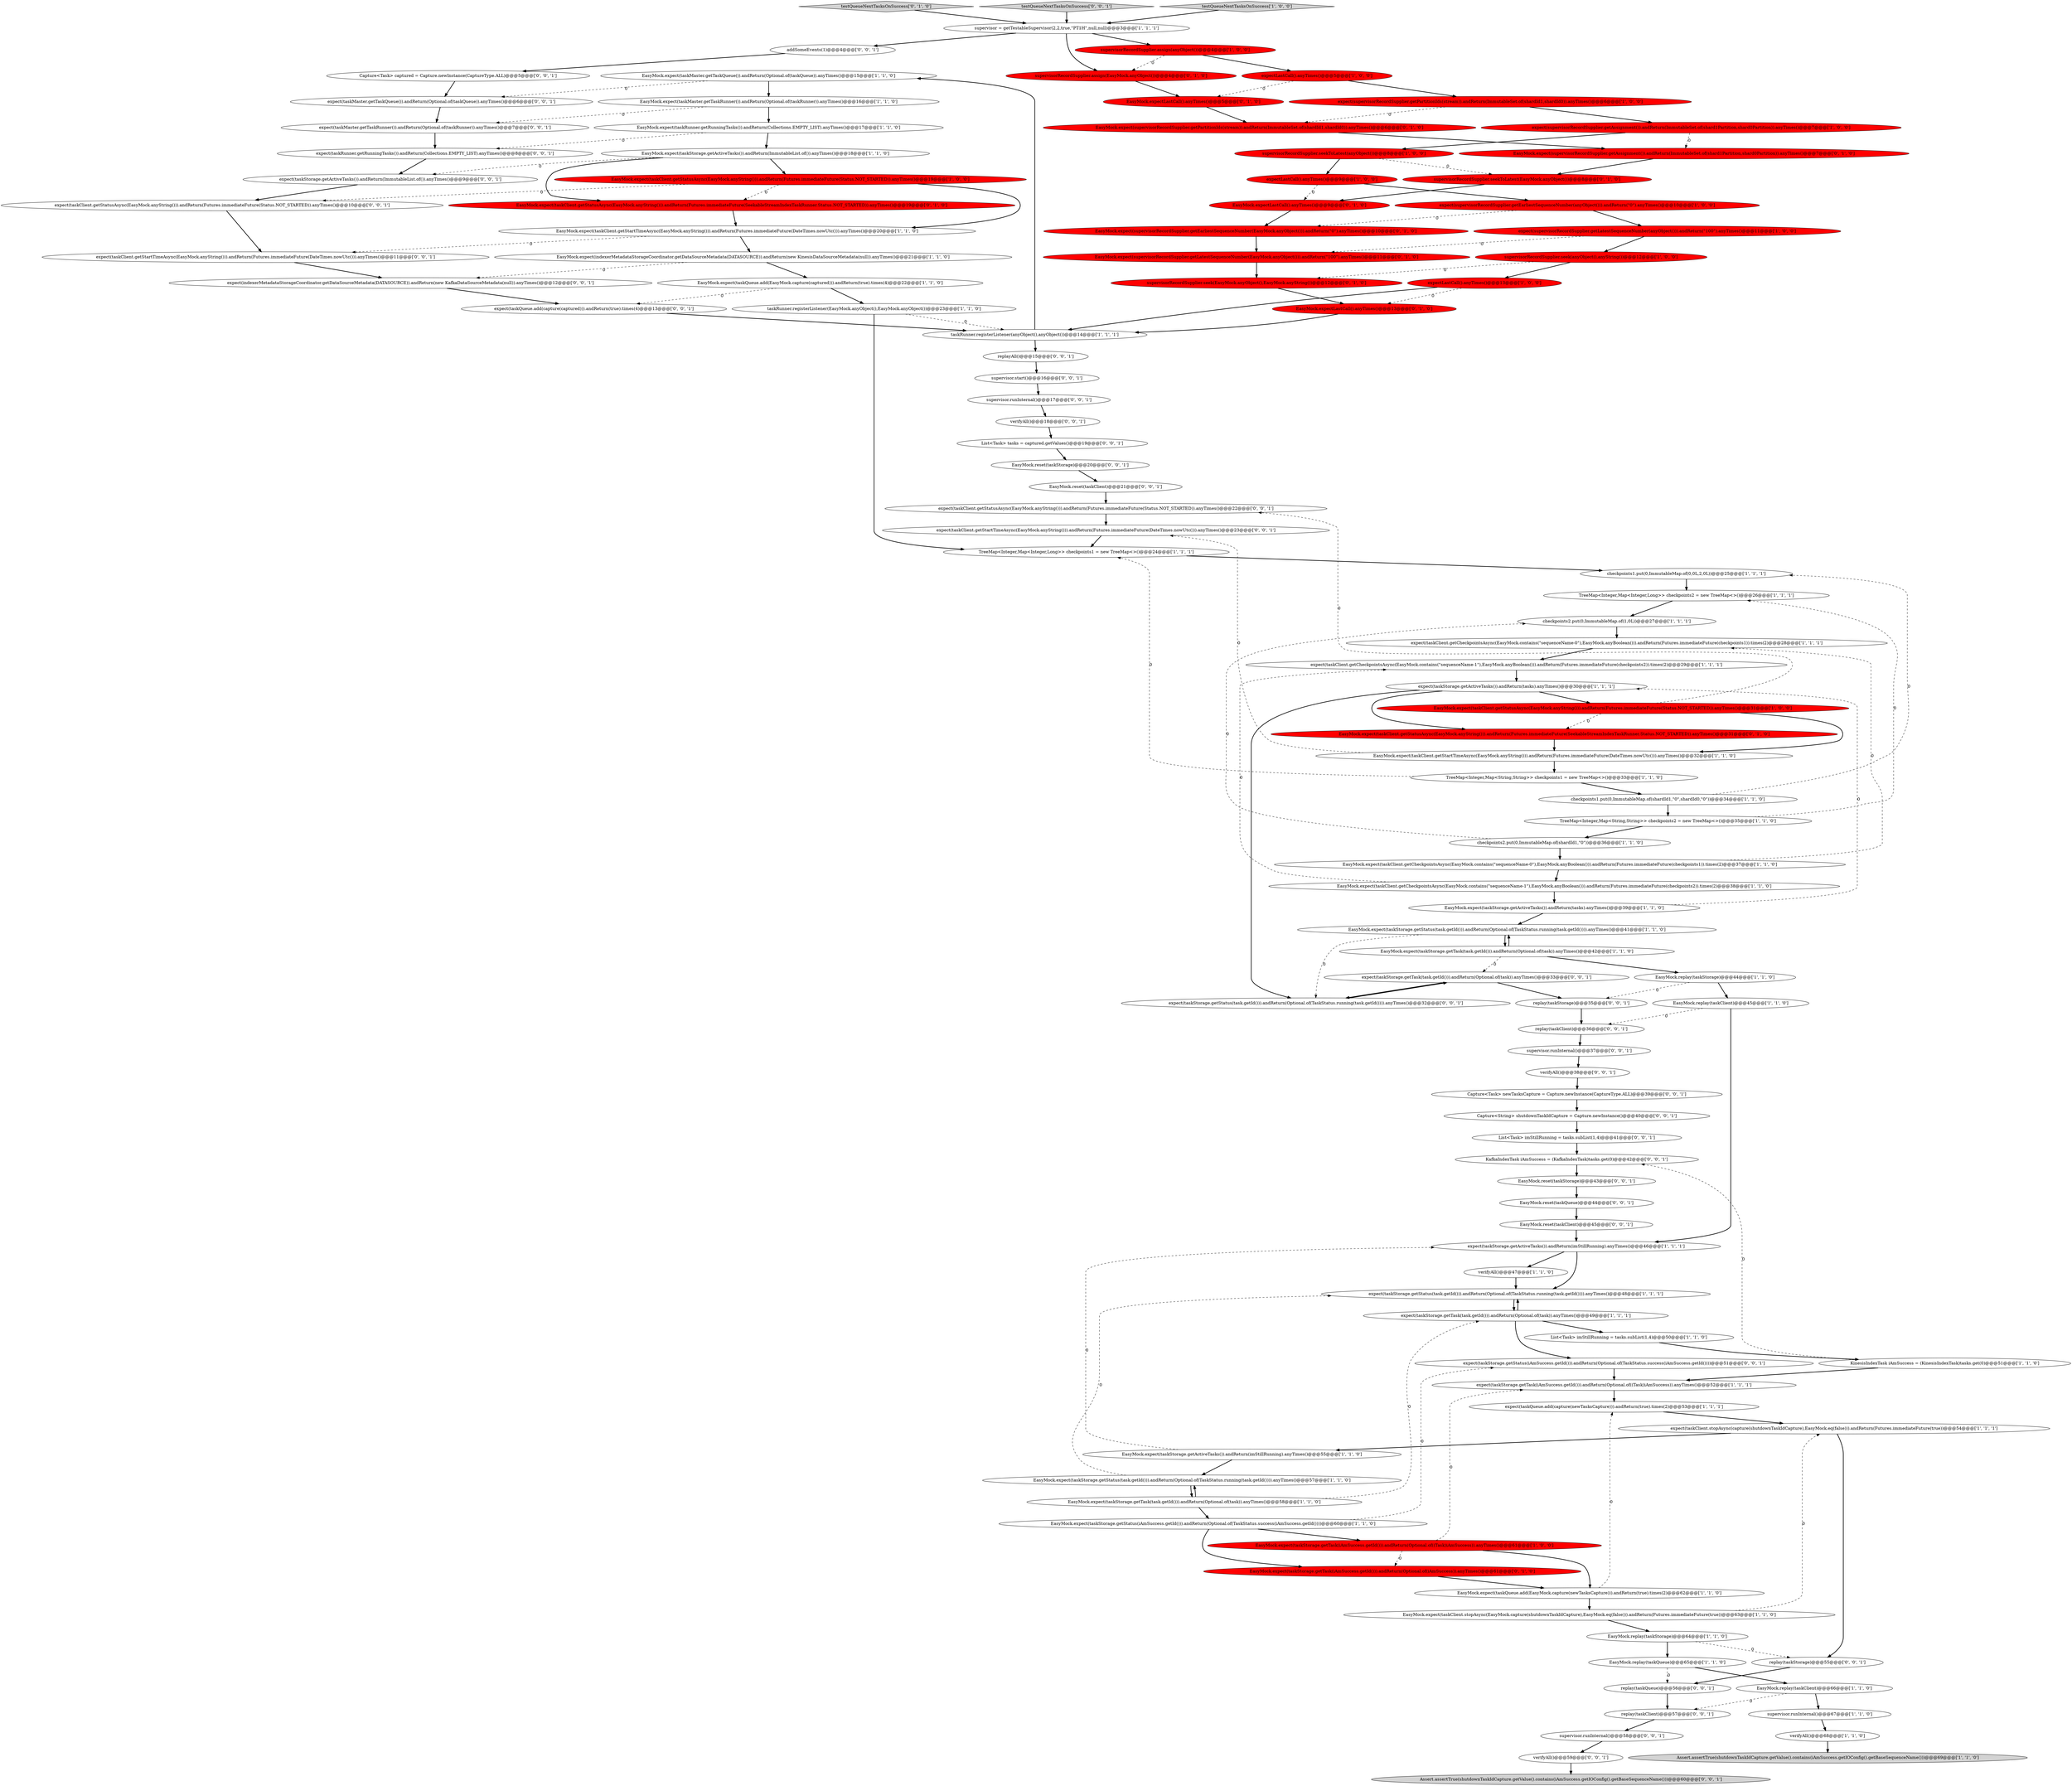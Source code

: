 digraph {
55 [style = filled, label = "EasyMock.expect(taskMaster.getTaskQueue()).andReturn(Optional.of(taskQueue)).anyTimes()@@@15@@@['1', '1', '0']", fillcolor = white, shape = ellipse image = "AAA0AAABBB1BBB"];
60 [style = filled, label = "checkpoints2.put(0,ImmutableMap.of(shardId1,\"0\"))@@@36@@@['1', '1', '0']", fillcolor = white, shape = ellipse image = "AAA0AAABBB1BBB"];
56 [style = filled, label = "expect(taskClient.getCheckpointsAsync(EasyMock.contains(\"sequenceName-1\"),EasyMock.anyBoolean())).andReturn(Futures.immediateFuture(checkpoints2)).times(2)@@@29@@@['1', '1', '1']", fillcolor = white, shape = ellipse image = "AAA0AAABBB1BBB"];
37 [style = filled, label = "taskRunner.registerListener(anyObject(),anyObject())@@@14@@@['1', '1', '1']", fillcolor = white, shape = ellipse image = "AAA0AAABBB1BBB"];
59 [style = filled, label = "EasyMock.expect(taskQueue.add(EasyMock.capture(captured))).andReturn(true).times(4)@@@22@@@['1', '1', '0']", fillcolor = white, shape = ellipse image = "AAA0AAABBB1BBB"];
79 [style = filled, label = "EasyMock.reset(taskStorage)@@@43@@@['0', '0', '1']", fillcolor = white, shape = ellipse image = "AAA0AAABBB3BBB"];
13 [style = filled, label = "EasyMock.expect(taskClient.stopAsync(EasyMock.capture(shutdownTaskIdCapture),EasyMock.eq(false))).andReturn(Futures.immediateFuture(true))@@@63@@@['1', '1', '0']", fillcolor = white, shape = ellipse image = "AAA0AAABBB1BBB"];
93 [style = filled, label = "replay(taskStorage)@@@55@@@['0', '0', '1']", fillcolor = white, shape = ellipse image = "AAA0AAABBB3BBB"];
115 [style = filled, label = "expect(taskStorage.getTask(task.getId())).andReturn(Optional.of(task)).anyTimes()@@@33@@@['0', '0', '1']", fillcolor = white, shape = ellipse image = "AAA0AAABBB3BBB"];
27 [style = filled, label = "EasyMock.expect(taskStorage.getTask(task.getId())).andReturn(Optional.of(task)).anyTimes()@@@58@@@['1', '1', '0']", fillcolor = white, shape = ellipse image = "AAA0AAABBB1BBB"];
43 [style = filled, label = "expect(supervisorRecordSupplier.getEarliestSequenceNumber(anyObject())).andReturn(\"0\").anyTimes()@@@10@@@['1', '0', '0']", fillcolor = red, shape = ellipse image = "AAA1AAABBB1BBB"];
61 [style = filled, label = "supervisorRecordSupplier.seek(anyObject(),anyString())@@@12@@@['1', '0', '0']", fillcolor = red, shape = ellipse image = "AAA1AAABBB1BBB"];
87 [style = filled, label = "expect(taskStorage.getStatus(iAmSuccess.getId())).andReturn(Optional.of(TaskStatus.success(iAmSuccess.getId())))@@@51@@@['0', '0', '1']", fillcolor = white, shape = ellipse image = "AAA0AAABBB3BBB"];
105 [style = filled, label = "expect(taskMaster.getTaskQueue()).andReturn(Optional.of(taskQueue)).anyTimes()@@@6@@@['0', '0', '1']", fillcolor = white, shape = ellipse image = "AAA0AAABBB3BBB"];
84 [style = filled, label = "Capture<String> shutdownTaskIdCapture = Capture.newInstance()@@@40@@@['0', '0', '1']", fillcolor = white, shape = ellipse image = "AAA0AAABBB3BBB"];
68 [style = filled, label = "testQueueNextTasksOnSuccess['0', '1', '0']", fillcolor = lightgray, shape = diamond image = "AAA0AAABBB2BBB"];
89 [style = filled, label = "EasyMock.reset(taskClient)@@@45@@@['0', '0', '1']", fillcolor = white, shape = ellipse image = "AAA0AAABBB3BBB"];
12 [style = filled, label = "EasyMock.expect(taskStorage.getTask(task.getId())).andReturn(Optional.of(task)).anyTimes()@@@42@@@['1', '1', '0']", fillcolor = white, shape = ellipse image = "AAA0AAABBB1BBB"];
92 [style = filled, label = "EasyMock.reset(taskQueue)@@@44@@@['0', '0', '1']", fillcolor = white, shape = ellipse image = "AAA0AAABBB3BBB"];
117 [style = filled, label = "expect(taskClient.getStatusAsync(EasyMock.anyString())).andReturn(Futures.immediateFuture(Status.NOT_STARTED)).anyTimes()@@@10@@@['0', '0', '1']", fillcolor = white, shape = ellipse image = "AAA0AAABBB3BBB"];
73 [style = filled, label = "EasyMock.expect(supervisorRecordSupplier.getEarliestSequenceNumber(EasyMock.anyObject())).andReturn(\"0\").anyTimes()@@@10@@@['0', '1', '0']", fillcolor = red, shape = ellipse image = "AAA1AAABBB2BBB"];
17 [style = filled, label = "EasyMock.expect(taskClient.getStatusAsync(EasyMock.anyString())).andReturn(Futures.immediateFuture(Status.NOT_STARTED)).anyTimes()@@@31@@@['1', '0', '0']", fillcolor = red, shape = ellipse image = "AAA1AAABBB1BBB"];
44 [style = filled, label = "checkpoints2.put(0,ImmutableMap.of(1,0L))@@@27@@@['1', '1', '1']", fillcolor = white, shape = ellipse image = "AAA0AAABBB1BBB"];
75 [style = filled, label = "supervisorRecordSupplier.seek(EasyMock.anyObject(),EasyMock.anyString())@@@12@@@['0', '1', '0']", fillcolor = red, shape = ellipse image = "AAA1AAABBB2BBB"];
41 [style = filled, label = "EasyMock.expect(taskRunner.getRunningTasks()).andReturn(Collections.EMPTY_LIST).anyTimes()@@@17@@@['1', '1', '0']", fillcolor = white, shape = ellipse image = "AAA0AAABBB1BBB"];
85 [style = filled, label = "expect(taskStorage.getActiveTasks()).andReturn(ImmutableList.of()).anyTimes()@@@9@@@['0', '0', '1']", fillcolor = white, shape = ellipse image = "AAA0AAABBB3BBB"];
63 [style = filled, label = "expect(taskStorage.getTask(task.getId())).andReturn(Optional.of(task)).anyTimes()@@@49@@@['1', '1', '1']", fillcolor = white, shape = ellipse image = "AAA0AAABBB1BBB"];
76 [style = filled, label = "EasyMock.expectLastCall().anyTimes()@@@13@@@['0', '1', '0']", fillcolor = red, shape = ellipse image = "AAA1AAABBB2BBB"];
71 [style = filled, label = "EasyMock.expect(taskStorage.getTask(iAmSuccess.getId())).andReturn(Optional.of(iAmSuccess)).anyTimes()@@@61@@@['0', '1', '0']", fillcolor = red, shape = ellipse image = "AAA1AAABBB2BBB"];
28 [style = filled, label = "expect(taskStorage.getTask(iAmSuccess.getId())).andReturn(Optional.of((Task)iAmSuccess)).anyTimes()@@@52@@@['1', '1', '1']", fillcolor = white, shape = ellipse image = "AAA0AAABBB1BBB"];
31 [style = filled, label = "EasyMock.replay(taskStorage)@@@64@@@['1', '1', '0']", fillcolor = white, shape = ellipse image = "AAA0AAABBB1BBB"];
39 [style = filled, label = "EasyMock.replay(taskClient)@@@45@@@['1', '1', '0']", fillcolor = white, shape = ellipse image = "AAA0AAABBB1BBB"];
36 [style = filled, label = "expect(supervisorRecordSupplier.getPartitionIds(stream)).andReturn(ImmutableSet.of(shardId1,shardId0)).anyTimes()@@@6@@@['1', '0', '0']", fillcolor = red, shape = ellipse image = "AAA1AAABBB1BBB"];
90 [style = filled, label = "Assert.assertTrue(shutdownTaskIdCapture.getValue().contains(iAmSuccess.getIOConfig().getBaseSequenceName()))@@@60@@@['0', '0', '1']", fillcolor = lightgray, shape = ellipse image = "AAA0AAABBB3BBB"];
101 [style = filled, label = "supervisor.runInternal()@@@37@@@['0', '0', '1']", fillcolor = white, shape = ellipse image = "AAA0AAABBB3BBB"];
94 [style = filled, label = "expect(taskClient.getStartTimeAsync(EasyMock.anyString())).andReturn(Futures.immediateFuture(DateTimes.nowUtc())).anyTimes()@@@11@@@['0', '0', '1']", fillcolor = white, shape = ellipse image = "AAA0AAABBB3BBB"];
77 [style = filled, label = "EasyMock.expect(supervisorRecordSupplier.getAssignment()).andReturn(ImmutableSet.of(shard1Partition,shard0Partition)).anyTimes()@@@7@@@['0', '1', '0']", fillcolor = red, shape = ellipse image = "AAA1AAABBB2BBB"];
104 [style = filled, label = "Capture<Task> captured = Capture.newInstance(CaptureType.ALL)@@@5@@@['0', '0', '1']", fillcolor = white, shape = ellipse image = "AAA0AAABBB3BBB"];
72 [style = filled, label = "EasyMock.expect(supervisorRecordSupplier.getLatestSequenceNumber(EasyMock.anyObject())).andReturn(\"100\").anyTimes()@@@11@@@['0', '1', '0']", fillcolor = red, shape = ellipse image = "AAA1AAABBB2BBB"];
103 [style = filled, label = "KafkaIndexTask iAmSuccess = (KafkaIndexTask)tasks.get(0)@@@42@@@['0', '0', '1']", fillcolor = white, shape = ellipse image = "AAA0AAABBB3BBB"];
11 [style = filled, label = "TreeMap<Integer,Map<String,String>> checkpoints2 = new TreeMap<>()@@@35@@@['1', '1', '0']", fillcolor = white, shape = ellipse image = "AAA0AAABBB1BBB"];
83 [style = filled, label = "replay(taskQueue)@@@56@@@['0', '0', '1']", fillcolor = white, shape = ellipse image = "AAA0AAABBB3BBB"];
34 [style = filled, label = "TreeMap<Integer,Map<Integer,Long>> checkpoints2 = new TreeMap<>()@@@26@@@['1', '1', '1']", fillcolor = white, shape = ellipse image = "AAA0AAABBB1BBB"];
99 [style = filled, label = "EasyMock.reset(taskStorage)@@@20@@@['0', '0', '1']", fillcolor = white, shape = ellipse image = "AAA0AAABBB3BBB"];
14 [style = filled, label = "checkpoints1.put(0,ImmutableMap.of(0,0L,2,0L))@@@25@@@['1', '1', '1']", fillcolor = white, shape = ellipse image = "AAA0AAABBB1BBB"];
80 [style = filled, label = "verifyAll()@@@38@@@['0', '0', '1']", fillcolor = white, shape = ellipse image = "AAA0AAABBB3BBB"];
82 [style = filled, label = "expect(taskStorage.getStatus(task.getId())).andReturn(Optional.of(TaskStatus.running(task.getId()))).anyTimes()@@@32@@@['0', '0', '1']", fillcolor = white, shape = ellipse image = "AAA0AAABBB3BBB"];
1 [style = filled, label = "expect(taskStorage.getStatus(task.getId())).andReturn(Optional.of(TaskStatus.running(task.getId()))).anyTimes()@@@48@@@['1', '1', '1']", fillcolor = white, shape = ellipse image = "AAA0AAABBB1BBB"];
16 [style = filled, label = "expectLastCall().anyTimes()@@@5@@@['1', '0', '0']", fillcolor = red, shape = ellipse image = "AAA1AAABBB1BBB"];
66 [style = filled, label = "EasyMock.expect(taskClient.getStatusAsync(EasyMock.anyString())).andReturn(Futures.immediateFuture(SeekableStreamIndexTaskRunner.Status.NOT_STARTED)).anyTimes()@@@31@@@['0', '1', '0']", fillcolor = red, shape = ellipse image = "AAA1AAABBB2BBB"];
96 [style = filled, label = "expect(taskClient.getStartTimeAsync(EasyMock.anyString())).andReturn(Futures.immediateFuture(DateTimes.nowUtc())).anyTimes()@@@23@@@['0', '0', '1']", fillcolor = white, shape = ellipse image = "AAA0AAABBB3BBB"];
108 [style = filled, label = "List<Task> tasks = captured.getValues()@@@19@@@['0', '0', '1']", fillcolor = white, shape = ellipse image = "AAA0AAABBB3BBB"];
54 [style = filled, label = "EasyMock.expect(taskClient.getStartTimeAsync(EasyMock.anyString())).andReturn(Futures.immediateFuture(DateTimes.nowUtc())).anyTimes()@@@32@@@['1', '1', '0']", fillcolor = white, shape = ellipse image = "AAA0AAABBB1BBB"];
19 [style = filled, label = "EasyMock.expect(taskMaster.getTaskRunner()).andReturn(Optional.of(taskRunner)).anyTimes()@@@16@@@['1', '1', '0']", fillcolor = white, shape = ellipse image = "AAA0AAABBB1BBB"];
69 [style = filled, label = "EasyMock.expect(taskClient.getStatusAsync(EasyMock.anyString())).andReturn(Futures.immediateFuture(SeekableStreamIndexTaskRunner.Status.NOT_STARTED)).anyTimes()@@@19@@@['0', '1', '0']", fillcolor = red, shape = ellipse image = "AAA1AAABBB2BBB"];
88 [style = filled, label = "verifyAll()@@@18@@@['0', '0', '1']", fillcolor = white, shape = ellipse image = "AAA0AAABBB3BBB"];
112 [style = filled, label = "expect(taskClient.getStatusAsync(EasyMock.anyString())).andReturn(Futures.immediateFuture(Status.NOT_STARTED)).anyTimes()@@@22@@@['0', '0', '1']", fillcolor = white, shape = ellipse image = "AAA0AAABBB3BBB"];
86 [style = filled, label = "Capture<Task> newTasksCapture = Capture.newInstance(CaptureType.ALL)@@@39@@@['0', '0', '1']", fillcolor = white, shape = ellipse image = "AAA0AAABBB3BBB"];
110 [style = filled, label = "expect(taskRunner.getRunningTasks()).andReturn(Collections.EMPTY_LIST).anyTimes()@@@8@@@['0', '0', '1']", fillcolor = white, shape = ellipse image = "AAA0AAABBB3BBB"];
57 [style = filled, label = "EasyMock.expect(taskClient.getStartTimeAsync(EasyMock.anyString())).andReturn(Futures.immediateFuture(DateTimes.nowUtc())).anyTimes()@@@20@@@['1', '1', '0']", fillcolor = white, shape = ellipse image = "AAA0AAABBB1BBB"];
7 [style = filled, label = "EasyMock.expect(taskClient.getStatusAsync(EasyMock.anyString())).andReturn(Futures.immediateFuture(Status.NOT_STARTED)).anyTimes()@@@19@@@['1', '0', '0']", fillcolor = red, shape = ellipse image = "AAA1AAABBB1BBB"];
109 [style = filled, label = "addSomeEvents(1)@@@4@@@['0', '0', '1']", fillcolor = white, shape = ellipse image = "AAA0AAABBB3BBB"];
4 [style = filled, label = "taskRunner.registerListener(EasyMock.anyObject(),EasyMock.anyObject())@@@23@@@['1', '1', '0']", fillcolor = white, shape = ellipse image = "AAA0AAABBB1BBB"];
21 [style = filled, label = "EasyMock.expect(taskClient.getCheckpointsAsync(EasyMock.contains(\"sequenceName-0\"),EasyMock.anyBoolean())).andReturn(Futures.immediateFuture(checkpoints1)).times(2)@@@37@@@['1', '1', '0']", fillcolor = white, shape = ellipse image = "AAA0AAABBB1BBB"];
98 [style = filled, label = "expect(indexerMetadataStorageCoordinator.getDataSourceMetadata(DATASOURCE)).andReturn(new KafkaDataSourceMetadata(null)).anyTimes()@@@12@@@['0', '0', '1']", fillcolor = white, shape = ellipse image = "AAA0AAABBB3BBB"];
70 [style = filled, label = "supervisorRecordSupplier.assign(EasyMock.anyObject())@@@4@@@['0', '1', '0']", fillcolor = red, shape = ellipse image = "AAA1AAABBB2BBB"];
29 [style = filled, label = "EasyMock.expect(taskStorage.getActiveTasks()).andReturn(imStillRunning).anyTimes()@@@55@@@['1', '1', '0']", fillcolor = white, shape = ellipse image = "AAA0AAABBB1BBB"];
38 [style = filled, label = "EasyMock.expect(taskStorage.getTask(iAmSuccess.getId())).andReturn(Optional.of((Task)iAmSuccess)).anyTimes()@@@61@@@['1', '0', '0']", fillcolor = red, shape = ellipse image = "AAA1AAABBB1BBB"];
107 [style = filled, label = "testQueueNextTasksOnSuccess['0', '0', '1']", fillcolor = lightgray, shape = diamond image = "AAA0AAABBB3BBB"];
91 [style = filled, label = "replayAll()@@@15@@@['0', '0', '1']", fillcolor = white, shape = ellipse image = "AAA0AAABBB3BBB"];
106 [style = filled, label = "replay(taskClient)@@@57@@@['0', '0', '1']", fillcolor = white, shape = ellipse image = "AAA0AAABBB3BBB"];
2 [style = filled, label = "EasyMock.expect(taskStorage.getActiveTasks()).andReturn(ImmutableList.of()).anyTimes()@@@18@@@['1', '1', '0']", fillcolor = white, shape = ellipse image = "AAA0AAABBB1BBB"];
65 [style = filled, label = "supervisorRecordSupplier.seekToLatest(EasyMock.anyObject())@@@8@@@['0', '1', '0']", fillcolor = red, shape = ellipse image = "AAA1AAABBB2BBB"];
5 [style = filled, label = "Assert.assertTrue(shutdownTaskIdCapture.getValue().contains(iAmSuccess.getIOConfig().getBaseSequenceName()))@@@69@@@['1', '1', '0']", fillcolor = lightgray, shape = ellipse image = "AAA0AAABBB1BBB"];
67 [style = filled, label = "EasyMock.expectLastCall().anyTimes()@@@5@@@['0', '1', '0']", fillcolor = red, shape = ellipse image = "AAA1AAABBB2BBB"];
102 [style = filled, label = "replay(taskStorage)@@@35@@@['0', '0', '1']", fillcolor = white, shape = ellipse image = "AAA0AAABBB3BBB"];
24 [style = filled, label = "EasyMock.replay(taskStorage)@@@44@@@['1', '1', '0']", fillcolor = white, shape = ellipse image = "AAA0AAABBB1BBB"];
49 [style = filled, label = "expect(taskClient.stopAsync(capture(shutdownTaskIdCapture),EasyMock.eq(false))).andReturn(Futures.immediateFuture(true))@@@54@@@['1', '1', '1']", fillcolor = white, shape = ellipse image = "AAA0AAABBB1BBB"];
47 [style = filled, label = "supervisorRecordSupplier.assign(anyObject())@@@4@@@['1', '0', '0']", fillcolor = red, shape = ellipse image = "AAA1AAABBB1BBB"];
8 [style = filled, label = "verifyAll()@@@68@@@['1', '1', '0']", fillcolor = white, shape = ellipse image = "AAA0AAABBB1BBB"];
78 [style = filled, label = "replay(taskClient)@@@36@@@['0', '0', '1']", fillcolor = white, shape = ellipse image = "AAA0AAABBB3BBB"];
100 [style = filled, label = "verifyAll()@@@59@@@['0', '0', '1']", fillcolor = white, shape = ellipse image = "AAA0AAABBB3BBB"];
32 [style = filled, label = "supervisorRecordSupplier.seekToLatest(anyObject())@@@8@@@['1', '0', '0']", fillcolor = red, shape = ellipse image = "AAA1AAABBB1BBB"];
64 [style = filled, label = "EasyMock.expectLastCall().anyTimes()@@@9@@@['0', '1', '0']", fillcolor = red, shape = ellipse image = "AAA1AAABBB2BBB"];
40 [style = filled, label = "EasyMock.replay(taskQueue)@@@65@@@['1', '1', '0']", fillcolor = white, shape = ellipse image = "AAA0AAABBB1BBB"];
58 [style = filled, label = "supervisor.runInternal()@@@67@@@['1', '1', '0']", fillcolor = white, shape = ellipse image = "AAA0AAABBB1BBB"];
42 [style = filled, label = "testQueueNextTasksOnSuccess['1', '0', '0']", fillcolor = lightgray, shape = diamond image = "AAA0AAABBB1BBB"];
74 [style = filled, label = "EasyMock.expect(supervisorRecordSupplier.getPartitionIds(stream)).andReturn(ImmutableSet.of(shardId1,shardId0)).anyTimes()@@@6@@@['0', '1', '0']", fillcolor = red, shape = ellipse image = "AAA1AAABBB2BBB"];
35 [style = filled, label = "EasyMock.expect(taskStorage.getStatus(task.getId())).andReturn(Optional.of(TaskStatus.running(task.getId()))).anyTimes()@@@57@@@['1', '1', '0']", fillcolor = white, shape = ellipse image = "AAA0AAABBB1BBB"];
114 [style = filled, label = "supervisor.start()@@@16@@@['0', '0', '1']", fillcolor = white, shape = ellipse image = "AAA0AAABBB3BBB"];
62 [style = filled, label = "EasyMock.expect(indexerMetadataStorageCoordinator.getDataSourceMetadata(DATASOURCE)).andReturn(new KinesisDataSourceMetadata(null)).anyTimes()@@@21@@@['1', '1', '0']", fillcolor = white, shape = ellipse image = "AAA0AAABBB1BBB"];
111 [style = filled, label = "List<Task> imStillRunning = tasks.subList(1,4)@@@41@@@['0', '0', '1']", fillcolor = white, shape = ellipse image = "AAA0AAABBB3BBB"];
97 [style = filled, label = "supervisor.runInternal()@@@58@@@['0', '0', '1']", fillcolor = white, shape = ellipse image = "AAA0AAABBB3BBB"];
23 [style = filled, label = "EasyMock.expect(taskQueue.add(EasyMock.capture(newTasksCapture))).andReturn(true).times(2)@@@62@@@['1', '1', '0']", fillcolor = white, shape = ellipse image = "AAA0AAABBB1BBB"];
3 [style = filled, label = "expect(supervisorRecordSupplier.getLatestSequenceNumber(anyObject())).andReturn(\"100\").anyTimes()@@@11@@@['1', '0', '0']", fillcolor = red, shape = ellipse image = "AAA1AAABBB1BBB"];
10 [style = filled, label = "expect(supervisorRecordSupplier.getAssignment()).andReturn(ImmutableSet.of(shard1Partition,shard0Partition)).anyTimes()@@@7@@@['1', '0', '0']", fillcolor = red, shape = ellipse image = "AAA1AAABBB1BBB"];
9 [style = filled, label = "EasyMock.expect(taskStorage.getStatus(task.getId())).andReturn(Optional.of(TaskStatus.running(task.getId()))).anyTimes()@@@41@@@['1', '1', '0']", fillcolor = white, shape = ellipse image = "AAA0AAABBB1BBB"];
6 [style = filled, label = "checkpoints1.put(0,ImmutableMap.of(shardId1,\"0\",shardId0,\"0\"))@@@34@@@['1', '1', '0']", fillcolor = white, shape = ellipse image = "AAA0AAABBB1BBB"];
81 [style = filled, label = "supervisor.runInternal()@@@17@@@['0', '0', '1']", fillcolor = white, shape = ellipse image = "AAA0AAABBB3BBB"];
22 [style = filled, label = "KinesisIndexTask iAmSuccess = (KinesisIndexTask)tasks.get(0)@@@51@@@['1', '1', '0']", fillcolor = white, shape = ellipse image = "AAA0AAABBB1BBB"];
53 [style = filled, label = "EasyMock.expect(taskStorage.getStatus(iAmSuccess.getId())).andReturn(Optional.of(TaskStatus.success(iAmSuccess.getId())))@@@60@@@['1', '1', '0']", fillcolor = white, shape = ellipse image = "AAA0AAABBB1BBB"];
26 [style = filled, label = "EasyMock.expect(taskClient.getCheckpointsAsync(EasyMock.contains(\"sequenceName-1\"),EasyMock.anyBoolean())).andReturn(Futures.immediateFuture(checkpoints2)).times(2)@@@38@@@['1', '1', '0']", fillcolor = white, shape = ellipse image = "AAA0AAABBB1BBB"];
50 [style = filled, label = "expectLastCall().anyTimes()@@@9@@@['1', '0', '0']", fillcolor = red, shape = ellipse image = "AAA1AAABBB1BBB"];
116 [style = filled, label = "expect(taskMaster.getTaskRunner()).andReturn(Optional.of(taskRunner)).anyTimes()@@@7@@@['0', '0', '1']", fillcolor = white, shape = ellipse image = "AAA0AAABBB3BBB"];
18 [style = filled, label = "expect(taskQueue.add(capture(newTasksCapture))).andReturn(true).times(2)@@@53@@@['1', '1', '1']", fillcolor = white, shape = ellipse image = "AAA0AAABBB1BBB"];
51 [style = filled, label = "expectLastCall().anyTimes()@@@13@@@['1', '0', '0']", fillcolor = red, shape = ellipse image = "AAA1AAABBB1BBB"];
33 [style = filled, label = "TreeMap<Integer,Map<Integer,Long>> checkpoints1 = new TreeMap<>()@@@24@@@['1', '1', '1']", fillcolor = white, shape = ellipse image = "AAA0AAABBB1BBB"];
95 [style = filled, label = "EasyMock.reset(taskClient)@@@21@@@['0', '0', '1']", fillcolor = white, shape = ellipse image = "AAA0AAABBB3BBB"];
25 [style = filled, label = "EasyMock.replay(taskClient)@@@66@@@['1', '1', '0']", fillcolor = white, shape = ellipse image = "AAA0AAABBB1BBB"];
45 [style = filled, label = "expect(taskStorage.getActiveTasks()).andReturn(imStillRunning).anyTimes()@@@46@@@['1', '1', '1']", fillcolor = white, shape = ellipse image = "AAA0AAABBB1BBB"];
30 [style = filled, label = "expect(taskStorage.getActiveTasks()).andReturn(tasks).anyTimes()@@@30@@@['1', '1', '1']", fillcolor = white, shape = ellipse image = "AAA0AAABBB1BBB"];
46 [style = filled, label = "List<Task> imStillRunning = tasks.subList(1,4)@@@50@@@['1', '1', '0']", fillcolor = white, shape = ellipse image = "AAA0AAABBB1BBB"];
15 [style = filled, label = "expect(taskClient.getCheckpointsAsync(EasyMock.contains(\"sequenceName-0\"),EasyMock.anyBoolean())).andReturn(Futures.immediateFuture(checkpoints1)).times(2)@@@28@@@['1', '1', '1']", fillcolor = white, shape = ellipse image = "AAA0AAABBB1BBB"];
20 [style = filled, label = "verifyAll()@@@47@@@['1', '1', '0']", fillcolor = white, shape = ellipse image = "AAA0AAABBB1BBB"];
48 [style = filled, label = "TreeMap<Integer,Map<String,String>> checkpoints1 = new TreeMap<>()@@@33@@@['1', '1', '0']", fillcolor = white, shape = ellipse image = "AAA0AAABBB1BBB"];
52 [style = filled, label = "EasyMock.expect(taskStorage.getActiveTasks()).andReturn(tasks).anyTimes()@@@39@@@['1', '1', '0']", fillcolor = white, shape = ellipse image = "AAA0AAABBB1BBB"];
113 [style = filled, label = "expect(taskQueue.add(capture(captured))).andReturn(true).times(4)@@@13@@@['0', '0', '1']", fillcolor = white, shape = ellipse image = "AAA0AAABBB3BBB"];
0 [style = filled, label = "supervisor = getTestableSupervisor(2,2,true,\"PT1H\",null,null)@@@3@@@['1', '1', '1']", fillcolor = white, shape = ellipse image = "AAA0AAABBB1BBB"];
70->67 [style = bold, label=""];
12->115 [style = dashed, label="0"];
17->54 [style = bold, label=""];
56->30 [style = bold, label=""];
109->104 [style = bold, label=""];
57->62 [style = bold, label=""];
85->117 [style = bold, label=""];
50->64 [style = dashed, label="0"];
9->82 [style = dashed, label="0"];
94->98 [style = bold, label=""];
31->93 [style = dashed, label="0"];
3->72 [style = dashed, label="0"];
24->39 [style = bold, label=""];
44->15 [style = bold, label=""];
40->25 [style = bold, label=""];
24->102 [style = dashed, label="0"];
10->32 [style = bold, label=""];
37->55 [style = bold, label=""];
12->9 [style = bold, label=""];
64->73 [style = bold, label=""];
11->60 [style = bold, label=""];
68->0 [style = bold, label=""];
79->92 [style = bold, label=""];
51->76 [style = dashed, label="0"];
27->63 [style = dashed, label="0"];
0->109 [style = bold, label=""];
21->26 [style = bold, label=""];
43->3 [style = bold, label=""];
18->49 [style = bold, label=""];
23->13 [style = bold, label=""];
104->105 [style = bold, label=""];
57->94 [style = dashed, label="0"];
6->11 [style = bold, label=""];
115->102 [style = bold, label=""];
25->58 [style = bold, label=""];
25->106 [style = dashed, label="0"];
54->96 [style = dashed, label="0"];
76->37 [style = bold, label=""];
91->114 [style = bold, label=""];
106->97 [style = bold, label=""];
103->79 [style = bold, label=""];
31->40 [style = bold, label=""];
36->74 [style = dashed, label="0"];
2->69 [style = bold, label=""];
13->31 [style = bold, label=""];
21->15 [style = dashed, label="0"];
53->38 [style = bold, label=""];
7->69 [style = dashed, label="0"];
0->70 [style = bold, label=""];
50->43 [style = bold, label=""];
28->18 [style = bold, label=""];
63->1 [style = bold, label=""];
112->96 [style = bold, label=""];
60->21 [style = bold, label=""];
52->9 [style = bold, label=""];
30->82 [style = bold, label=""];
27->53 [style = bold, label=""];
80->86 [style = bold, label=""];
7->57 [style = bold, label=""];
59->4 [style = bold, label=""];
61->75 [style = dashed, label="0"];
38->71 [style = dashed, label="0"];
39->45 [style = bold, label=""];
105->116 [style = bold, label=""];
111->103 [style = bold, label=""];
41->2 [style = bold, label=""];
3->61 [style = bold, label=""];
99->95 [style = bold, label=""];
29->45 [style = dashed, label="0"];
66->54 [style = bold, label=""];
89->45 [style = bold, label=""];
45->1 [style = bold, label=""];
7->117 [style = dashed, label="0"];
19->41 [style = bold, label=""];
52->30 [style = dashed, label="0"];
37->91 [style = bold, label=""];
82->115 [style = bold, label=""];
41->110 [style = dashed, label="0"];
74->77 [style = bold, label=""];
22->103 [style = dashed, label="0"];
107->0 [style = bold, label=""];
13->49 [style = dashed, label="0"];
29->35 [style = bold, label=""];
38->28 [style = dashed, label="0"];
1->63 [style = bold, label=""];
77->65 [style = bold, label=""];
93->83 [style = bold, label=""];
55->19 [style = bold, label=""];
47->16 [style = bold, label=""];
48->33 [style = dashed, label="0"];
32->50 [style = bold, label=""];
110->85 [style = bold, label=""];
16->36 [style = bold, label=""];
95->112 [style = bold, label=""];
30->17 [style = bold, label=""];
72->75 [style = bold, label=""];
98->113 [style = bold, label=""];
58->8 [style = bold, label=""];
92->89 [style = bold, label=""];
59->113 [style = dashed, label="0"];
11->34 [style = dashed, label="0"];
78->101 [style = bold, label=""];
22->28 [style = bold, label=""];
101->80 [style = bold, label=""];
83->106 [style = bold, label=""];
35->1 [style = dashed, label="0"];
12->24 [style = bold, label=""];
45->20 [style = bold, label=""];
20->1 [style = bold, label=""];
4->33 [style = bold, label=""];
48->6 [style = bold, label=""];
114->81 [style = bold, label=""];
84->111 [style = bold, label=""];
16->67 [style = dashed, label="0"];
27->35 [style = bold, label=""];
42->0 [style = bold, label=""];
63->87 [style = bold, label=""];
100->90 [style = bold, label=""];
26->52 [style = bold, label=""];
86->84 [style = bold, label=""];
40->83 [style = dashed, label="0"];
10->77 [style = dashed, label="0"];
55->105 [style = dashed, label="0"];
51->37 [style = bold, label=""];
63->46 [style = bold, label=""];
17->112 [style = dashed, label="0"];
113->37 [style = bold, label=""];
34->44 [style = bold, label=""];
73->72 [style = bold, label=""];
117->94 [style = bold, label=""];
116->110 [style = bold, label=""];
19->116 [style = dashed, label="0"];
9->12 [style = bold, label=""];
75->76 [style = bold, label=""];
4->37 [style = dashed, label="0"];
15->56 [style = bold, label=""];
17->66 [style = dashed, label="0"];
46->22 [style = bold, label=""];
49->29 [style = bold, label=""];
36->10 [style = bold, label=""];
62->98 [style = dashed, label="0"];
62->59 [style = bold, label=""];
61->51 [style = bold, label=""];
33->14 [style = bold, label=""];
53->87 [style = dashed, label="0"];
35->27 [style = bold, label=""];
71->23 [style = bold, label=""];
102->78 [style = bold, label=""];
96->33 [style = bold, label=""];
23->18 [style = dashed, label="0"];
65->64 [style = bold, label=""];
30->66 [style = bold, label=""];
67->74 [style = bold, label=""];
69->57 [style = bold, label=""];
38->23 [style = bold, label=""];
14->34 [style = bold, label=""];
54->48 [style = bold, label=""];
6->14 [style = dashed, label="0"];
32->65 [style = dashed, label="0"];
47->70 [style = dashed, label="0"];
81->88 [style = bold, label=""];
53->71 [style = bold, label=""];
115->82 [style = bold, label=""];
0->47 [style = bold, label=""];
8->5 [style = bold, label=""];
43->73 [style = dashed, label="0"];
49->93 [style = bold, label=""];
87->28 [style = bold, label=""];
39->78 [style = dashed, label="0"];
97->100 [style = bold, label=""];
60->44 [style = dashed, label="0"];
2->7 [style = bold, label=""];
88->108 [style = bold, label=""];
108->99 [style = bold, label=""];
26->56 [style = dashed, label="0"];
2->85 [style = dashed, label="0"];
}

